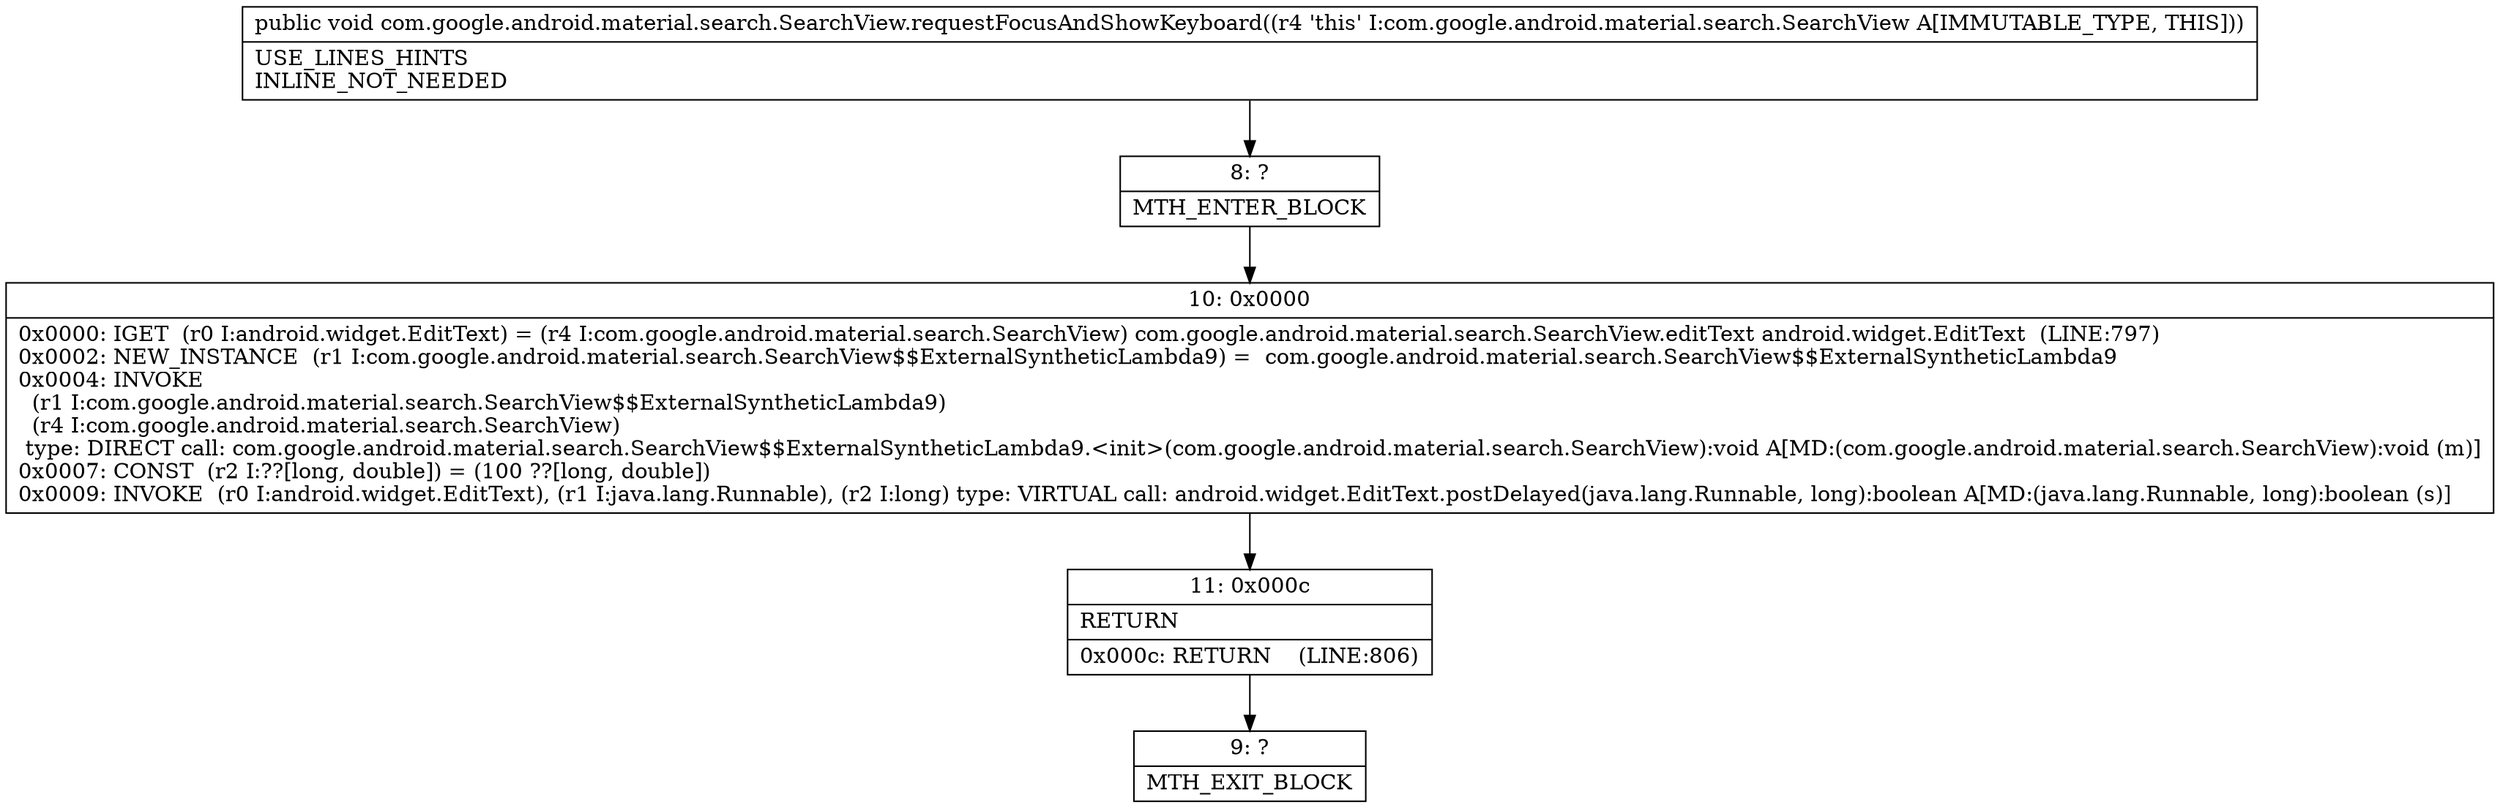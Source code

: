 digraph "CFG forcom.google.android.material.search.SearchView.requestFocusAndShowKeyboard()V" {
Node_8 [shape=record,label="{8\:\ ?|MTH_ENTER_BLOCK\l}"];
Node_10 [shape=record,label="{10\:\ 0x0000|0x0000: IGET  (r0 I:android.widget.EditText) = (r4 I:com.google.android.material.search.SearchView) com.google.android.material.search.SearchView.editText android.widget.EditText  (LINE:797)\l0x0002: NEW_INSTANCE  (r1 I:com.google.android.material.search.SearchView$$ExternalSyntheticLambda9) =  com.google.android.material.search.SearchView$$ExternalSyntheticLambda9 \l0x0004: INVOKE  \l  (r1 I:com.google.android.material.search.SearchView$$ExternalSyntheticLambda9)\l  (r4 I:com.google.android.material.search.SearchView)\l type: DIRECT call: com.google.android.material.search.SearchView$$ExternalSyntheticLambda9.\<init\>(com.google.android.material.search.SearchView):void A[MD:(com.google.android.material.search.SearchView):void (m)]\l0x0007: CONST  (r2 I:??[long, double]) = (100 ??[long, double]) \l0x0009: INVOKE  (r0 I:android.widget.EditText), (r1 I:java.lang.Runnable), (r2 I:long) type: VIRTUAL call: android.widget.EditText.postDelayed(java.lang.Runnable, long):boolean A[MD:(java.lang.Runnable, long):boolean (s)]\l}"];
Node_11 [shape=record,label="{11\:\ 0x000c|RETURN\l|0x000c: RETURN    (LINE:806)\l}"];
Node_9 [shape=record,label="{9\:\ ?|MTH_EXIT_BLOCK\l}"];
MethodNode[shape=record,label="{public void com.google.android.material.search.SearchView.requestFocusAndShowKeyboard((r4 'this' I:com.google.android.material.search.SearchView A[IMMUTABLE_TYPE, THIS]))  | USE_LINES_HINTS\lINLINE_NOT_NEEDED\l}"];
MethodNode -> Node_8;Node_8 -> Node_10;
Node_10 -> Node_11;
Node_11 -> Node_9;
}

